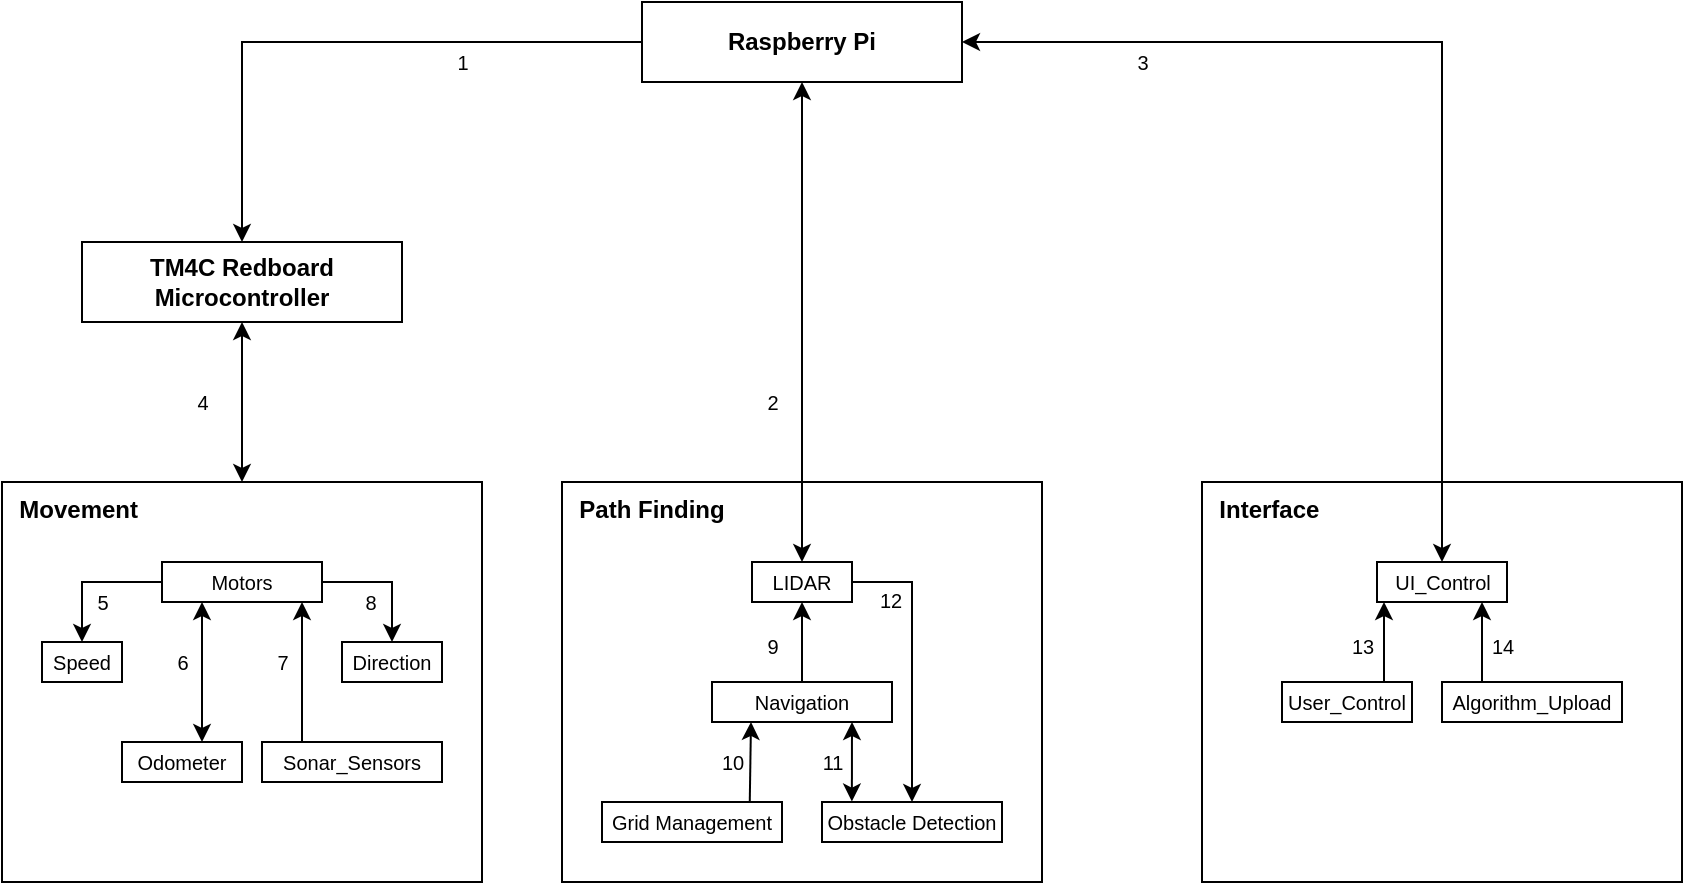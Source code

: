 <mxfile version="26.0.16">
  <diagram name="Page-1" id="trQdiBlen_foMQJMFfYV">
    <mxGraphModel dx="1434" dy="844" grid="1" gridSize="10" guides="1" tooltips="1" connect="1" arrows="1" fold="1" page="1" pageScale="1" pageWidth="850" pageHeight="1100" math="0" shadow="0">
      <root>
        <mxCell id="0" />
        <mxCell id="1" parent="0" />
        <mxCell id="0nKidd32OIN0jVX-Ibuc-1" value="Raspberry Pi" style="rounded=0;whiteSpace=wrap;html=1;fontStyle=1" parent="1" vertex="1">
          <mxGeometry x="320" y="160" width="160" height="40" as="geometry" />
        </mxCell>
        <mxCell id="0nKidd32OIN0jVX-Ibuc-4" value="&lt;b&gt;&amp;nbsp; Interface&lt;/b&gt;" style="rounded=0;whiteSpace=wrap;html=1;align=left;verticalAlign=top;" parent="1" vertex="1">
          <mxGeometry x="600" y="400" width="240" height="200" as="geometry" />
        </mxCell>
        <mxCell id="0nKidd32OIN0jVX-Ibuc-9" value="&lt;b&gt;&amp;nbsp; Path Finding&lt;/b&gt;" style="rounded=0;whiteSpace=wrap;html=1;align=left;verticalAlign=top;" parent="1" vertex="1">
          <mxGeometry x="280" y="400" width="240" height="200" as="geometry" />
        </mxCell>
        <mxCell id="0nKidd32OIN0jVX-Ibuc-10" value="&lt;b&gt;&amp;nbsp; Movement&lt;/b&gt;" style="rounded=0;whiteSpace=wrap;html=1;align=left;verticalAlign=top;" parent="1" vertex="1">
          <mxGeometry y="400" width="240" height="200" as="geometry" />
        </mxCell>
        <mxCell id="0nKidd32OIN0jVX-Ibuc-28" style="edgeStyle=orthogonalEdgeStyle;rounded=0;orthogonalLoop=1;jettySize=auto;html=1;exitX=1;exitY=0.5;exitDx=0;exitDy=0;entryX=0.5;entryY=0;entryDx=0;entryDy=0;" parent="1" source="0nKidd32OIN0jVX-Ibuc-11" target="0nKidd32OIN0jVX-Ibuc-13" edge="1">
          <mxGeometry relative="1" as="geometry" />
        </mxCell>
        <mxCell id="0nKidd32OIN0jVX-Ibuc-29" style="edgeStyle=orthogonalEdgeStyle;rounded=0;orthogonalLoop=1;jettySize=auto;html=1;exitX=0;exitY=0.5;exitDx=0;exitDy=0;entryX=0.5;entryY=0;entryDx=0;entryDy=0;" parent="1" source="0nKidd32OIN0jVX-Ibuc-11" target="0nKidd32OIN0jVX-Ibuc-12" edge="1">
          <mxGeometry relative="1" as="geometry" />
        </mxCell>
        <mxCell id="0nKidd32OIN0jVX-Ibuc-11" value="&lt;font style=&quot;font-size: 10px;&quot;&gt;Motors&lt;/font&gt;" style="rounded=0;whiteSpace=wrap;html=1;" parent="1" vertex="1">
          <mxGeometry x="80" y="440" width="80" height="20" as="geometry" />
        </mxCell>
        <mxCell id="0nKidd32OIN0jVX-Ibuc-12" value="&lt;font style=&quot;font-size: 10px;&quot;&gt;Speed&lt;/font&gt;" style="rounded=0;whiteSpace=wrap;html=1;" parent="1" vertex="1">
          <mxGeometry x="20" y="480" width="40" height="20" as="geometry" />
        </mxCell>
        <mxCell id="0nKidd32OIN0jVX-Ibuc-13" value="&lt;font style=&quot;font-size: 10px;&quot;&gt;Direction&lt;/font&gt;" style="rounded=0;whiteSpace=wrap;html=1;" parent="1" vertex="1">
          <mxGeometry x="170" y="480" width="50" height="20" as="geometry" />
        </mxCell>
        <mxCell id="0nKidd32OIN0jVX-Ibuc-14" value="&lt;font style=&quot;font-size: 10px;&quot;&gt;Odometer&lt;/font&gt;" style="rounded=0;whiteSpace=wrap;html=1;" parent="1" vertex="1">
          <mxGeometry x="60" y="530" width="60" height="20" as="geometry" />
        </mxCell>
        <mxCell id="0nKidd32OIN0jVX-Ibuc-15" value="&lt;font style=&quot;font-size: 10px;&quot;&gt;Sonar_Sensors&lt;/font&gt;" style="rounded=0;whiteSpace=wrap;html=1;" parent="1" vertex="1">
          <mxGeometry x="130" y="530" width="90" height="20" as="geometry" />
        </mxCell>
        <mxCell id="q4LJwYspLJmVJV5_Uy7O-7" style="edgeStyle=orthogonalEdgeStyle;rounded=0;orthogonalLoop=1;jettySize=auto;html=1;exitX=1;exitY=0.5;exitDx=0;exitDy=0;entryX=0.5;entryY=0;entryDx=0;entryDy=0;" parent="1" source="0nKidd32OIN0jVX-Ibuc-16" target="q4LJwYspLJmVJV5_Uy7O-2" edge="1">
          <mxGeometry relative="1" as="geometry" />
        </mxCell>
        <mxCell id="0nKidd32OIN0jVX-Ibuc-16" value="&lt;font style=&quot;font-size: 10px;&quot;&gt;LIDAR&lt;/font&gt;" style="rounded=0;whiteSpace=wrap;html=1;" parent="1" vertex="1">
          <mxGeometry x="375" y="440" width="50" height="20" as="geometry" />
        </mxCell>
        <mxCell id="0nKidd32OIN0jVX-Ibuc-31" style="edgeStyle=orthogonalEdgeStyle;rounded=0;orthogonalLoop=1;jettySize=auto;html=1;exitX=0.5;exitY=0;exitDx=0;exitDy=0;entryX=0.5;entryY=1;entryDx=0;entryDy=0;" parent="1" source="0nKidd32OIN0jVX-Ibuc-17" target="0nKidd32OIN0jVX-Ibuc-16" edge="1">
          <mxGeometry relative="1" as="geometry" />
        </mxCell>
        <mxCell id="0nKidd32OIN0jVX-Ibuc-17" value="&lt;font style=&quot;font-size: 10px;&quot;&gt;Navigation&lt;/font&gt;" style="rounded=0;whiteSpace=wrap;html=1;" parent="1" vertex="1">
          <mxGeometry x="355" y="500" width="90" height="20" as="geometry" />
        </mxCell>
        <mxCell id="0nKidd32OIN0jVX-Ibuc-18" value="&lt;font style=&quot;font-size: 10px;&quot;&gt;UI_Control&lt;/font&gt;" style="rounded=0;whiteSpace=wrap;html=1;" parent="1" vertex="1">
          <mxGeometry x="687.5" y="440" width="65" height="20" as="geometry" />
        </mxCell>
        <mxCell id="0nKidd32OIN0jVX-Ibuc-19" value="&lt;font style=&quot;font-size: 10px;&quot;&gt;User_Control&lt;/font&gt;" style="rounded=0;whiteSpace=wrap;html=1;" parent="1" vertex="1">
          <mxGeometry x="640" y="500" width="65" height="20" as="geometry" />
        </mxCell>
        <mxCell id="0nKidd32OIN0jVX-Ibuc-20" value="&lt;font style=&quot;font-size: 10px;&quot;&gt;Algorithm_Upload&lt;/font&gt;" style="rounded=0;whiteSpace=wrap;html=1;" parent="1" vertex="1">
          <mxGeometry x="720" y="500" width="90" height="20" as="geometry" />
        </mxCell>
        <mxCell id="0nKidd32OIN0jVX-Ibuc-23" value="" style="endArrow=classic;html=1;rounded=0;entryX=0.051;entryY=1.003;entryDx=0;entryDy=0;entryPerimeter=0;exitX=0.781;exitY=-0.016;exitDx=0;exitDy=0;exitPerimeter=0;targetPerimeterSpacing=-2;startArrow=none;startFill=0;endFill=1;" parent="1" edge="1">
          <mxGeometry width="50" height="50" relative="1" as="geometry">
            <mxPoint x="691" y="500" as="sourcePoint" />
            <mxPoint x="691" y="460" as="targetPoint" />
          </mxGeometry>
        </mxCell>
        <mxCell id="0nKidd32OIN0jVX-Ibuc-24" value="" style="endArrow=classic;html=1;rounded=0;entryX=0.051;entryY=1.003;entryDx=0;entryDy=0;entryPerimeter=0;exitX=0.781;exitY=-0.016;exitDx=0;exitDy=0;exitPerimeter=0;targetPerimeterSpacing=-2;endFill=1;" parent="1" edge="1">
          <mxGeometry width="50" height="50" relative="1" as="geometry">
            <mxPoint x="740" y="500" as="sourcePoint" />
            <mxPoint x="740" y="460" as="targetPoint" />
          </mxGeometry>
        </mxCell>
        <mxCell id="0nKidd32OIN0jVX-Ibuc-26" value="" style="endArrow=classic;html=1;rounded=0;entryX=0.051;entryY=1.003;entryDx=0;entryDy=0;entryPerimeter=0;exitX=0.781;exitY=-0.016;exitDx=0;exitDy=0;exitPerimeter=0;targetPerimeterSpacing=-2;startArrow=none;startFill=0;endFill=1;" parent="1" edge="1">
          <mxGeometry width="50" height="50" relative="1" as="geometry">
            <mxPoint x="150" y="530" as="sourcePoint" />
            <mxPoint x="150" y="460" as="targetPoint" />
          </mxGeometry>
        </mxCell>
        <mxCell id="0nKidd32OIN0jVX-Ibuc-27" value="" style="endArrow=classic;html=1;rounded=0;entryX=0.051;entryY=1.003;entryDx=0;entryDy=0;entryPerimeter=0;exitX=0.781;exitY=-0.016;exitDx=0;exitDy=0;exitPerimeter=0;targetPerimeterSpacing=-2;startArrow=classic;startFill=1;endFill=1;" parent="1" edge="1">
          <mxGeometry width="50" height="50" relative="1" as="geometry">
            <mxPoint x="100" y="530" as="sourcePoint" />
            <mxPoint x="100" y="460" as="targetPoint" />
          </mxGeometry>
        </mxCell>
        <mxCell id="0nKidd32OIN0jVX-Ibuc-34" style="edgeStyle=orthogonalEdgeStyle;rounded=0;orthogonalLoop=1;jettySize=auto;html=1;exitX=0;exitY=0.5;exitDx=0;exitDy=0;entryX=0.5;entryY=0;entryDx=0;entryDy=0;startArrow=none;startFill=0;endArrow=classic;endFill=1;" parent="1" source="0nKidd32OIN0jVX-Ibuc-1" target="VR2aZ24LKCht_wBViMNL-1" edge="1">
          <mxGeometry relative="1" as="geometry">
            <mxPoint x="300" y="180" as="sourcePoint" />
            <mxPoint x="160" y="370" as="targetPoint" />
          </mxGeometry>
        </mxCell>
        <mxCell id="0nKidd32OIN0jVX-Ibuc-37" style="edgeStyle=orthogonalEdgeStyle;rounded=0;orthogonalLoop=1;jettySize=auto;html=1;exitX=1;exitY=0.5;exitDx=0;exitDy=0;entryX=0.5;entryY=0;entryDx=0;entryDy=0;startArrow=classic;startFill=1;" parent="1" source="0nKidd32OIN0jVX-Ibuc-1" target="0nKidd32OIN0jVX-Ibuc-18" edge="1">
          <mxGeometry relative="1" as="geometry">
            <mxPoint x="490" y="190" as="sourcePoint" />
            <mxPoint x="730" y="370" as="targetPoint" />
          </mxGeometry>
        </mxCell>
        <mxCell id="0nKidd32OIN0jVX-Ibuc-38" value="&lt;font style=&quot;font-size: 10px;&quot;&gt;13&lt;/font&gt;" style="text;html=1;align=center;verticalAlign=middle;resizable=0;points=[];autosize=1;strokeColor=none;fillColor=none;spacing=-3;" parent="1" vertex="1">
          <mxGeometry x="670" y="472" width="20" height="20" as="geometry" />
        </mxCell>
        <mxCell id="0nKidd32OIN0jVX-Ibuc-39" value="&lt;font style=&quot;font-size: 10px;&quot;&gt;14&lt;/font&gt;" style="text;html=1;align=center;verticalAlign=middle;resizable=0;points=[];autosize=1;strokeColor=none;fillColor=none;spacing=-3;" parent="1" vertex="1">
          <mxGeometry x="740" y="472" width="20" height="20" as="geometry" />
        </mxCell>
        <mxCell id="0nKidd32OIN0jVX-Ibuc-40" value="&lt;font style=&quot;font-size: 10px;&quot;&gt;3&lt;/font&gt;" style="text;html=1;align=center;verticalAlign=middle;resizable=0;points=[];autosize=1;strokeColor=none;fillColor=none;spacing=-3;" parent="1" vertex="1">
          <mxGeometry x="560" y="180" width="20" height="20" as="geometry" />
        </mxCell>
        <mxCell id="0nKidd32OIN0jVX-Ibuc-41" value="&lt;font style=&quot;font-size: 10px;&quot;&gt;1&lt;/font&gt;" style="text;html=1;align=center;verticalAlign=middle;resizable=0;points=[];autosize=1;strokeColor=none;fillColor=none;spacing=-3;" parent="1" vertex="1">
          <mxGeometry x="220" y="180" width="20" height="20" as="geometry" />
        </mxCell>
        <mxCell id="0nKidd32OIN0jVX-Ibuc-42" value="&lt;font style=&quot;font-size: 10px;&quot;&gt;2&lt;/font&gt;" style="text;html=1;align=center;verticalAlign=middle;resizable=0;points=[];autosize=1;strokeColor=none;fillColor=none;spacing=-3;" parent="1" vertex="1">
          <mxGeometry x="375" y="350" width="20" height="20" as="geometry" />
        </mxCell>
        <mxCell id="0nKidd32OIN0jVX-Ibuc-44" value="&lt;font style=&quot;font-size: 10px;&quot;&gt;9&lt;/font&gt;" style="text;html=1;align=center;verticalAlign=middle;resizable=0;points=[];autosize=1;strokeColor=none;fillColor=none;spacing=-3;" parent="1" vertex="1">
          <mxGeometry x="375" y="472" width="20" height="20" as="geometry" />
        </mxCell>
        <mxCell id="0nKidd32OIN0jVX-Ibuc-45" value="&lt;font style=&quot;font-size: 10px;&quot;&gt;5&lt;/font&gt;" style="text;html=1;align=center;verticalAlign=middle;resizable=0;points=[];autosize=1;strokeColor=none;fillColor=none;spacing=-3;" parent="1" vertex="1">
          <mxGeometry x="40" y="450" width="20" height="20" as="geometry" />
        </mxCell>
        <mxCell id="0nKidd32OIN0jVX-Ibuc-46" value="&lt;font style=&quot;font-size: 10px;&quot;&gt;8&lt;/font&gt;" style="text;html=1;align=center;verticalAlign=middle;resizable=0;points=[];autosize=1;strokeColor=none;fillColor=none;spacing=-3;" parent="1" vertex="1">
          <mxGeometry x="174" y="450" width="20" height="20" as="geometry" />
        </mxCell>
        <mxCell id="0nKidd32OIN0jVX-Ibuc-47" value="&lt;font style=&quot;font-size: 10px;&quot;&gt;7&lt;/font&gt;" style="text;html=1;align=center;verticalAlign=middle;resizable=0;points=[];autosize=1;strokeColor=none;fillColor=none;spacing=-3;" parent="1" vertex="1">
          <mxGeometry x="130" y="480" width="20" height="20" as="geometry" />
        </mxCell>
        <mxCell id="0nKidd32OIN0jVX-Ibuc-48" value="&lt;font style=&quot;font-size: 10px;&quot;&gt;6&lt;/font&gt;" style="text;html=1;align=center;verticalAlign=middle;resizable=0;points=[];autosize=1;strokeColor=none;fillColor=none;spacing=-3;" parent="1" vertex="1">
          <mxGeometry x="80" y="480" width="20" height="20" as="geometry" />
        </mxCell>
        <mxCell id="q4LJwYspLJmVJV5_Uy7O-1" value="&lt;font style=&quot;font-size: 10px;&quot;&gt;Grid Management&lt;/font&gt;" style="rounded=0;whiteSpace=wrap;html=1;" parent="1" vertex="1">
          <mxGeometry x="300" y="560" width="90" height="20" as="geometry" />
        </mxCell>
        <mxCell id="q4LJwYspLJmVJV5_Uy7O-2" value="&lt;font style=&quot;font-size: 10px;&quot;&gt;Obstacle Detection&lt;/font&gt;" style="rounded=0;whiteSpace=wrap;html=1;" parent="1" vertex="1">
          <mxGeometry x="410" y="560" width="90" height="20" as="geometry" />
        </mxCell>
        <mxCell id="q4LJwYspLJmVJV5_Uy7O-5" style="edgeStyle=orthogonalEdgeStyle;rounded=0;orthogonalLoop=1;jettySize=auto;html=1;exitX=0.166;exitY=-0.012;exitDx=0;exitDy=0;entryX=0.5;entryY=1;entryDx=0;entryDy=0;exitPerimeter=0;startArrow=classic;startFill=1;" parent="1" source="q4LJwYspLJmVJV5_Uy7O-2" edge="1">
          <mxGeometry relative="1" as="geometry">
            <mxPoint x="425" y="560" as="sourcePoint" />
            <mxPoint x="425" y="520" as="targetPoint" />
          </mxGeometry>
        </mxCell>
        <mxCell id="q4LJwYspLJmVJV5_Uy7O-6" style="edgeStyle=orthogonalEdgeStyle;rounded=0;orthogonalLoop=1;jettySize=auto;html=1;exitX=0.821;exitY=-0.017;exitDx=0;exitDy=0;entryX=0.5;entryY=1;entryDx=0;entryDy=0;exitPerimeter=0;" parent="1" source="q4LJwYspLJmVJV5_Uy7O-1" edge="1">
          <mxGeometry relative="1" as="geometry">
            <mxPoint x="374.5" y="560" as="sourcePoint" />
            <mxPoint x="374.5" y="520" as="targetPoint" />
          </mxGeometry>
        </mxCell>
        <mxCell id="q4LJwYspLJmVJV5_Uy7O-8" value="&lt;font style=&quot;font-size: 10px;&quot;&gt;10&lt;/font&gt;" style="text;html=1;align=center;verticalAlign=middle;resizable=0;points=[];autosize=1;strokeColor=none;fillColor=none;spacing=-3;" parent="1" vertex="1">
          <mxGeometry x="355" y="530" width="20" height="20" as="geometry" />
        </mxCell>
        <mxCell id="q4LJwYspLJmVJV5_Uy7O-9" value="&lt;font style=&quot;font-size: 10px;&quot;&gt;11&lt;/font&gt;" style="text;html=1;align=center;verticalAlign=middle;resizable=0;points=[];autosize=1;strokeColor=none;fillColor=none;spacing=-3;" parent="1" vertex="1">
          <mxGeometry x="405" y="530" width="20" height="20" as="geometry" />
        </mxCell>
        <mxCell id="q4LJwYspLJmVJV5_Uy7O-10" value="&lt;font style=&quot;font-size: 10px;&quot;&gt;12&lt;/font&gt;" style="text;html=1;align=center;verticalAlign=middle;resizable=0;points=[];autosize=1;strokeColor=none;fillColor=none;spacing=-3;" parent="1" vertex="1">
          <mxGeometry x="434" y="449" width="20" height="20" as="geometry" />
        </mxCell>
        <mxCell id="ECHzDkfECrtvnKSRxXql-1" style="edgeStyle=orthogonalEdgeStyle;rounded=0;orthogonalLoop=1;jettySize=auto;html=1;entryX=0.5;entryY=0;entryDx=0;entryDy=0;startArrow=classic;startFill=1;" edge="1" parent="1" source="VR2aZ24LKCht_wBViMNL-1" target="0nKidd32OIN0jVX-Ibuc-10">
          <mxGeometry relative="1" as="geometry" />
        </mxCell>
        <mxCell id="VR2aZ24LKCht_wBViMNL-1" value="&lt;b&gt;TM4C Redboard Microcontroller&lt;/b&gt;" style="rounded=0;whiteSpace=wrap;html=1;" parent="1" vertex="1">
          <mxGeometry x="40" y="280" width="160" height="40" as="geometry" />
        </mxCell>
        <mxCell id="VR2aZ24LKCht_wBViMNL-2" value="&lt;font style=&quot;font-size: 10px;&quot;&gt;4&lt;/font&gt;" style="text;html=1;align=center;verticalAlign=middle;resizable=0;points=[];autosize=1;strokeColor=none;fillColor=none;spacing=-3;" parent="1" vertex="1">
          <mxGeometry x="90" y="350" width="20" height="20" as="geometry" />
        </mxCell>
        <mxCell id="VR2aZ24LKCht_wBViMNL-3" style="edgeStyle=orthogonalEdgeStyle;rounded=0;orthogonalLoop=1;jettySize=auto;html=1;exitX=0.5;exitY=0;exitDx=0;exitDy=0;entryX=0.5;entryY=1;entryDx=0;entryDy=0;startArrow=classic;startFill=1;" parent="1" source="0nKidd32OIN0jVX-Ibuc-16" target="0nKidd32OIN0jVX-Ibuc-1" edge="1">
          <mxGeometry relative="1" as="geometry">
            <mxPoint x="400" y="440" as="sourcePoint" />
            <mxPoint x="400" y="200" as="targetPoint" />
          </mxGeometry>
        </mxCell>
      </root>
    </mxGraphModel>
  </diagram>
</mxfile>
